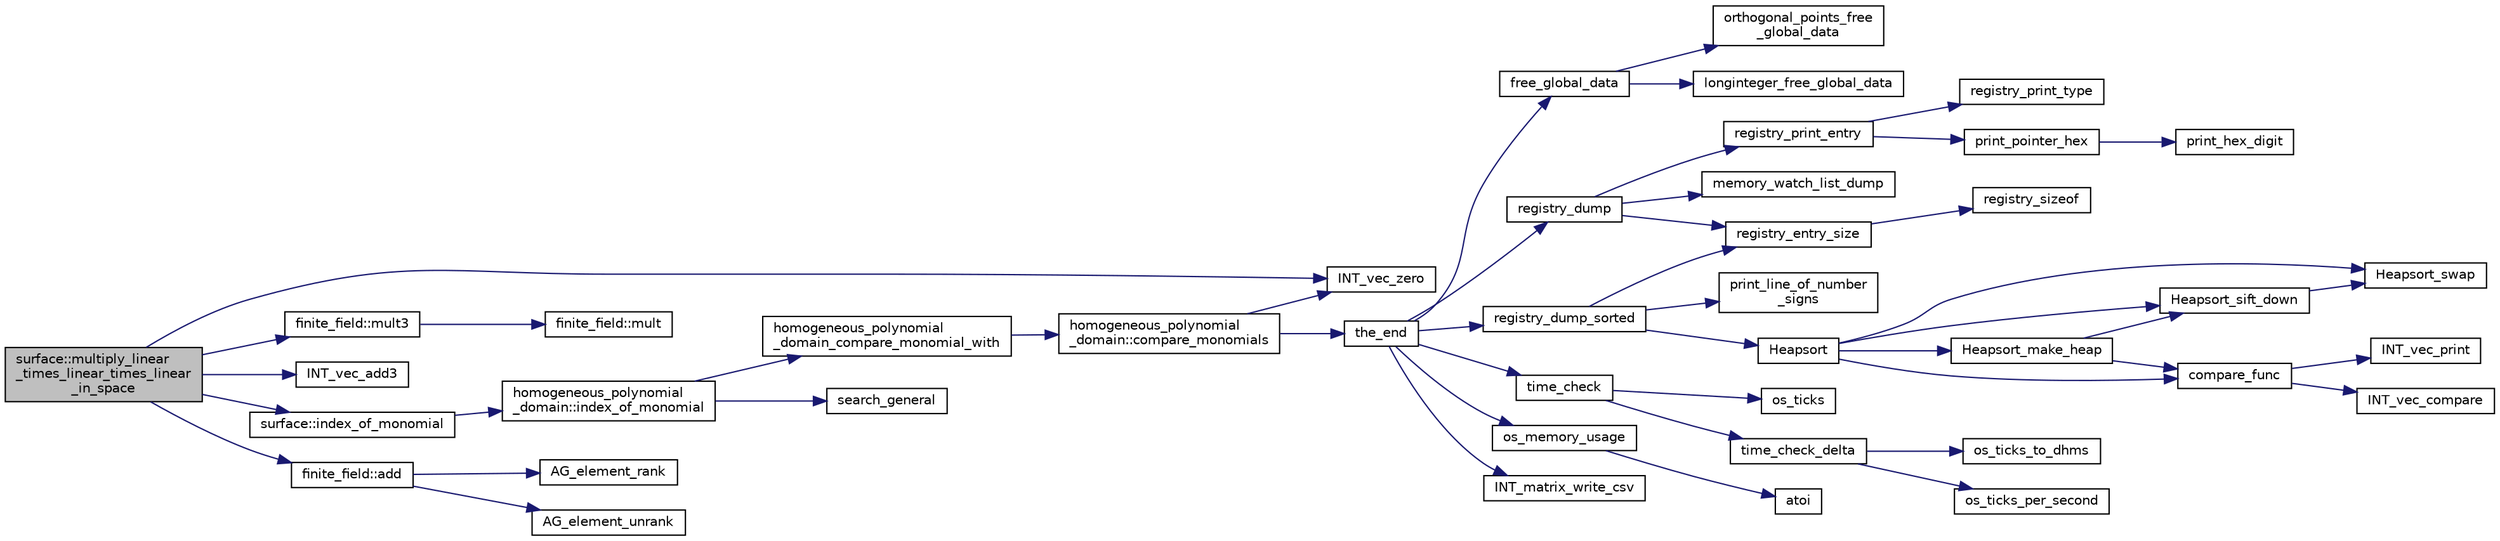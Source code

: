 digraph "surface::multiply_linear_times_linear_times_linear_in_space"
{
  edge [fontname="Helvetica",fontsize="10",labelfontname="Helvetica",labelfontsize="10"];
  node [fontname="Helvetica",fontsize="10",shape=record];
  rankdir="LR";
  Node4070 [label="surface::multiply_linear\l_times_linear_times_linear\l_in_space",height=0.2,width=0.4,color="black", fillcolor="grey75", style="filled", fontcolor="black"];
  Node4070 -> Node4071 [color="midnightblue",fontsize="10",style="solid",fontname="Helvetica"];
  Node4071 [label="INT_vec_zero",height=0.2,width=0.4,color="black", fillcolor="white", style="filled",URL="$df/dbf/sajeeb_8_c.html#aa8c9c7977203577026080f546fe4980f"];
  Node4070 -> Node4072 [color="midnightblue",fontsize="10",style="solid",fontname="Helvetica"];
  Node4072 [label="finite_field::mult3",height=0.2,width=0.4,color="black", fillcolor="white", style="filled",URL="$df/d5a/classfinite__field.html#a8075bbc643e9198c0a8f1d1eaa2faee3"];
  Node4072 -> Node4073 [color="midnightblue",fontsize="10",style="solid",fontname="Helvetica"];
  Node4073 [label="finite_field::mult",height=0.2,width=0.4,color="black", fillcolor="white", style="filled",URL="$df/d5a/classfinite__field.html#a24fb5917aa6d4d656fd855b7f44a13b0"];
  Node4070 -> Node4074 [color="midnightblue",fontsize="10",style="solid",fontname="Helvetica"];
  Node4074 [label="INT_vec_add3",height=0.2,width=0.4,color="black", fillcolor="white", style="filled",URL="$d5/db4/io__and__os_8h.html#a5fb9f390a6d5ff2af38251ee134f12cf"];
  Node4070 -> Node4075 [color="midnightblue",fontsize="10",style="solid",fontname="Helvetica"];
  Node4075 [label="surface::index_of_monomial",height=0.2,width=0.4,color="black", fillcolor="white", style="filled",URL="$d5/d88/classsurface.html#a121f8ba1f05712475aa758f7152f4ce5"];
  Node4075 -> Node4076 [color="midnightblue",fontsize="10",style="solid",fontname="Helvetica"];
  Node4076 [label="homogeneous_polynomial\l_domain::index_of_monomial",height=0.2,width=0.4,color="black", fillcolor="white", style="filled",URL="$d2/da7/classhomogeneous__polynomial__domain.html#a3fad3fb2b940014fcfece1cebfbfa3ae"];
  Node4076 -> Node4077 [color="midnightblue",fontsize="10",style="solid",fontname="Helvetica"];
  Node4077 [label="search_general",height=0.2,width=0.4,color="black", fillcolor="white", style="filled",URL="$d5/de2/foundations_2data__structures_2data__structures_8h.html#a9377e1012d2575d9cb22787cecf71eec"];
  Node4076 -> Node4078 [color="midnightblue",fontsize="10",style="solid",fontname="Helvetica"];
  Node4078 [label="homogeneous_polynomial\l_domain_compare_monomial_with",height=0.2,width=0.4,color="black", fillcolor="white", style="filled",URL="$dd/db5/homogeneous__polynomial__domain_8_c.html#a0a0f8d40815145e0aceceabebad8d63d"];
  Node4078 -> Node4079 [color="midnightblue",fontsize="10",style="solid",fontname="Helvetica"];
  Node4079 [label="homogeneous_polynomial\l_domain::compare_monomials",height=0.2,width=0.4,color="black", fillcolor="white", style="filled",URL="$d2/da7/classhomogeneous__polynomial__domain.html#a05c5959cb62502954c9cf93a85b8c019"];
  Node4079 -> Node4071 [color="midnightblue",fontsize="10",style="solid",fontname="Helvetica"];
  Node4079 -> Node4080 [color="midnightblue",fontsize="10",style="solid",fontname="Helvetica"];
  Node4080 [label="the_end",height=0.2,width=0.4,color="black", fillcolor="white", style="filled",URL="$d9/d60/discreta_8h.html#a3ebbd3ccb665a9f78deaa7408577b60c"];
  Node4080 -> Node4081 [color="midnightblue",fontsize="10",style="solid",fontname="Helvetica"];
  Node4081 [label="free_global_data",height=0.2,width=0.4,color="black", fillcolor="white", style="filled",URL="$d3/dfb/discreta__global_8_c.html#a6bd9eb050090f8cf1e92db88a459cc28"];
  Node4081 -> Node4082 [color="midnightblue",fontsize="10",style="solid",fontname="Helvetica"];
  Node4082 [label="orthogonal_points_free\l_global_data",height=0.2,width=0.4,color="black", fillcolor="white", style="filled",URL="$d4/d67/geometry_8h.html#a9ff48c751a12182f1cc6ee384f80aa0b"];
  Node4081 -> Node4083 [color="midnightblue",fontsize="10",style="solid",fontname="Helvetica"];
  Node4083 [label="longinteger_free_global_data",height=0.2,width=0.4,color="black", fillcolor="white", style="filled",URL="$de/dc5/algebra__and__number__theory_8h.html#a6160ced6b3ffc2765c111f7d4f94ed42"];
  Node4080 -> Node4084 [color="midnightblue",fontsize="10",style="solid",fontname="Helvetica"];
  Node4084 [label="registry_dump",height=0.2,width=0.4,color="black", fillcolor="white", style="filled",URL="$d5/db4/io__and__os_8h.html#a8ad65cbe10865661e8bafd6be2164955"];
  Node4084 -> Node4085 [color="midnightblue",fontsize="10",style="solid",fontname="Helvetica"];
  Node4085 [label="registry_print_entry",height=0.2,width=0.4,color="black", fillcolor="white", style="filled",URL="$df/d84/foundations_2io__and__os_2memory_8_c.html#a2b54b210ed9aae58085d1ef7fa3bcbff"];
  Node4085 -> Node4086 [color="midnightblue",fontsize="10",style="solid",fontname="Helvetica"];
  Node4086 [label="print_pointer_hex",height=0.2,width=0.4,color="black", fillcolor="white", style="filled",URL="$d5/db4/io__and__os_8h.html#a32add94de62a1d910cc0fc35ed90ab48"];
  Node4086 -> Node4087 [color="midnightblue",fontsize="10",style="solid",fontname="Helvetica"];
  Node4087 [label="print_hex_digit",height=0.2,width=0.4,color="black", fillcolor="white", style="filled",URL="$d4/d74/util_8_c.html#a36c64a828eefed0a0cfdd6186ec92c31"];
  Node4085 -> Node4088 [color="midnightblue",fontsize="10",style="solid",fontname="Helvetica"];
  Node4088 [label="registry_print_type",height=0.2,width=0.4,color="black", fillcolor="white", style="filled",URL="$df/d84/foundations_2io__and__os_2memory_8_c.html#a0c81861cc8a6dd21364c89bb3ac8e82c"];
  Node4084 -> Node4089 [color="midnightblue",fontsize="10",style="solid",fontname="Helvetica"];
  Node4089 [label="registry_entry_size",height=0.2,width=0.4,color="black", fillcolor="white", style="filled",URL="$df/d84/foundations_2io__and__os_2memory_8_c.html#abb7fc0eff582133f5bd8a7cbd78d742b"];
  Node4089 -> Node4090 [color="midnightblue",fontsize="10",style="solid",fontname="Helvetica"];
  Node4090 [label="registry_sizeof",height=0.2,width=0.4,color="black", fillcolor="white", style="filled",URL="$df/d84/foundations_2io__and__os_2memory_8_c.html#a1ebe71d1cd99d79db497355f608be044"];
  Node4084 -> Node4091 [color="midnightblue",fontsize="10",style="solid",fontname="Helvetica"];
  Node4091 [label="memory_watch_list_dump",height=0.2,width=0.4,color="black", fillcolor="white", style="filled",URL="$df/d84/foundations_2io__and__os_2memory_8_c.html#ad0967d55a42071e28f50be4fbe7893bd"];
  Node4080 -> Node4092 [color="midnightblue",fontsize="10",style="solid",fontname="Helvetica"];
  Node4092 [label="registry_dump_sorted",height=0.2,width=0.4,color="black", fillcolor="white", style="filled",URL="$d5/db4/io__and__os_8h.html#aa28c9ee8650332ad2d526d5eb4fae48e"];
  Node4092 -> Node4093 [color="midnightblue",fontsize="10",style="solid",fontname="Helvetica"];
  Node4093 [label="print_line_of_number\l_signs",height=0.2,width=0.4,color="black", fillcolor="white", style="filled",URL="$d5/db4/io__and__os_8h.html#a59b640c1f8b0040f26fa06b641191105"];
  Node4092 -> Node4089 [color="midnightblue",fontsize="10",style="solid",fontname="Helvetica"];
  Node4092 -> Node4094 [color="midnightblue",fontsize="10",style="solid",fontname="Helvetica"];
  Node4094 [label="Heapsort",height=0.2,width=0.4,color="black", fillcolor="white", style="filled",URL="$d5/de2/foundations_2data__structures_2data__structures_8h.html#a2af240488f5893071c88af35d9f06b6d"];
  Node4094 -> Node4095 [color="midnightblue",fontsize="10",style="solid",fontname="Helvetica"];
  Node4095 [label="Heapsort_make_heap",height=0.2,width=0.4,color="black", fillcolor="white", style="filled",URL="$d4/dd7/sorting_8_c.html#ae2f81d9c1e532bee5c80dfae7cc45bcc"];
  Node4095 -> Node4096 [color="midnightblue",fontsize="10",style="solid",fontname="Helvetica"];
  Node4096 [label="Heapsort_sift_down",height=0.2,width=0.4,color="black", fillcolor="white", style="filled",URL="$d4/dd7/sorting_8_c.html#a89625a5f8e99e9a76db45ad133b5a3f3"];
  Node4096 -> Node4097 [color="midnightblue",fontsize="10",style="solid",fontname="Helvetica"];
  Node4097 [label="Heapsort_swap",height=0.2,width=0.4,color="black", fillcolor="white", style="filled",URL="$d4/dd7/sorting_8_c.html#a7d47ff5b6218622f072ca38a87900496"];
  Node4095 -> Node4098 [color="midnightblue",fontsize="10",style="solid",fontname="Helvetica"];
  Node4098 [label="compare_func",height=0.2,width=0.4,color="black", fillcolor="white", style="filled",URL="$dc/d77/pentomino__5x5_8_c.html#af532ec92afffcb63cd1f1180e96642d4"];
  Node4098 -> Node4099 [color="midnightblue",fontsize="10",style="solid",fontname="Helvetica"];
  Node4099 [label="INT_vec_compare",height=0.2,width=0.4,color="black", fillcolor="white", style="filled",URL="$d5/de2/foundations_2data__structures_2data__structures_8h.html#ac1a17fca23fb4a338aef8547a4c2fded"];
  Node4098 -> Node4100 [color="midnightblue",fontsize="10",style="solid",fontname="Helvetica"];
  Node4100 [label="INT_vec_print",height=0.2,width=0.4,color="black", fillcolor="white", style="filled",URL="$df/dbf/sajeeb_8_c.html#a79a5901af0b47dd0d694109543c027fe"];
  Node4094 -> Node4098 [color="midnightblue",fontsize="10",style="solid",fontname="Helvetica"];
  Node4094 -> Node4097 [color="midnightblue",fontsize="10",style="solid",fontname="Helvetica"];
  Node4094 -> Node4096 [color="midnightblue",fontsize="10",style="solid",fontname="Helvetica"];
  Node4080 -> Node4101 [color="midnightblue",fontsize="10",style="solid",fontname="Helvetica"];
  Node4101 [label="time_check",height=0.2,width=0.4,color="black", fillcolor="white", style="filled",URL="$d9/d60/discreta_8h.html#a04d64356f0c7cb798e55daec998c527e"];
  Node4101 -> Node4102 [color="midnightblue",fontsize="10",style="solid",fontname="Helvetica"];
  Node4102 [label="os_ticks",height=0.2,width=0.4,color="black", fillcolor="white", style="filled",URL="$d5/db4/io__and__os_8h.html#a3da6d2b09e35d569adb7101dffcb5224"];
  Node4101 -> Node4103 [color="midnightblue",fontsize="10",style="solid",fontname="Helvetica"];
  Node4103 [label="time_check_delta",height=0.2,width=0.4,color="black", fillcolor="white", style="filled",URL="$d3/d72/global_8_c.html#a89a8565e34c7dcbb97180cd6af7454a1"];
  Node4103 -> Node4104 [color="midnightblue",fontsize="10",style="solid",fontname="Helvetica"];
  Node4104 [label="os_ticks_per_second",height=0.2,width=0.4,color="black", fillcolor="white", style="filled",URL="$d5/db4/io__and__os_8h.html#a1b35e7a094dfde9db39ae352c9c17042"];
  Node4103 -> Node4105 [color="midnightblue",fontsize="10",style="solid",fontname="Helvetica"];
  Node4105 [label="os_ticks_to_dhms",height=0.2,width=0.4,color="black", fillcolor="white", style="filled",URL="$d5/db4/io__and__os_8h.html#a0d715587fd9b8ab4e2bc822a2be313ba"];
  Node4080 -> Node4106 [color="midnightblue",fontsize="10",style="solid",fontname="Helvetica"];
  Node4106 [label="os_memory_usage",height=0.2,width=0.4,color="black", fillcolor="white", style="filled",URL="$d5/db4/io__and__os_8h.html#a5d6ab4b80c58e5d8bdb0fd1625709d0b"];
  Node4106 -> Node4107 [color="midnightblue",fontsize="10",style="solid",fontname="Helvetica"];
  Node4107 [label="atoi",height=0.2,width=0.4,color="black", fillcolor="white", style="filled",URL="$d9/d60/discreta_8h.html#ad0ac71cbcb495289e474437d6b7d7fac"];
  Node4080 -> Node4108 [color="midnightblue",fontsize="10",style="solid",fontname="Helvetica"];
  Node4108 [label="INT_matrix_write_csv",height=0.2,width=0.4,color="black", fillcolor="white", style="filled",URL="$d5/db4/io__and__os_8h.html#a57604af509e1d43e918fd38e5f4ee96f"];
  Node4070 -> Node4109 [color="midnightblue",fontsize="10",style="solid",fontname="Helvetica"];
  Node4109 [label="finite_field::add",height=0.2,width=0.4,color="black", fillcolor="white", style="filled",URL="$df/d5a/classfinite__field.html#a8f12328a27500f3c7be0c849ebbc9d14"];
  Node4109 -> Node4110 [color="midnightblue",fontsize="10",style="solid",fontname="Helvetica"];
  Node4110 [label="AG_element_unrank",height=0.2,width=0.4,color="black", fillcolor="white", style="filled",URL="$d4/d67/geometry_8h.html#a4a33b86c87b2879b97cfa1327abe2885"];
  Node4109 -> Node4111 [color="midnightblue",fontsize="10",style="solid",fontname="Helvetica"];
  Node4111 [label="AG_element_rank",height=0.2,width=0.4,color="black", fillcolor="white", style="filled",URL="$d4/d67/geometry_8h.html#ab2ac908d07dd8038fd996e26bdc75c17"];
}
